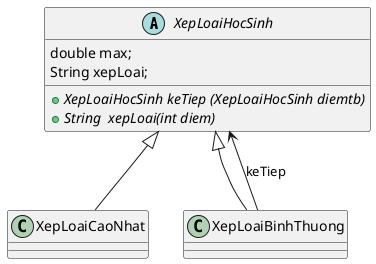 @startuml
'https://plantuml.com/class-diagram
abstract class XepLoaiHocSinh
{
    double max;
    String xepLoai;
    + {abstract} XepLoaiHocSinh keTiep (XepLoaiHocSinh diemtb)
    + {abstract} String  xepLoai(int diem)
}

XepLoaiHocSinh <|-- XepLoaiCaoNhat
XepLoaiHocSinh <|-- XepLoaiBinhThuong
XepLoaiHocSinh <-- XepLoaiBinhThuong: keTiep

@enduml